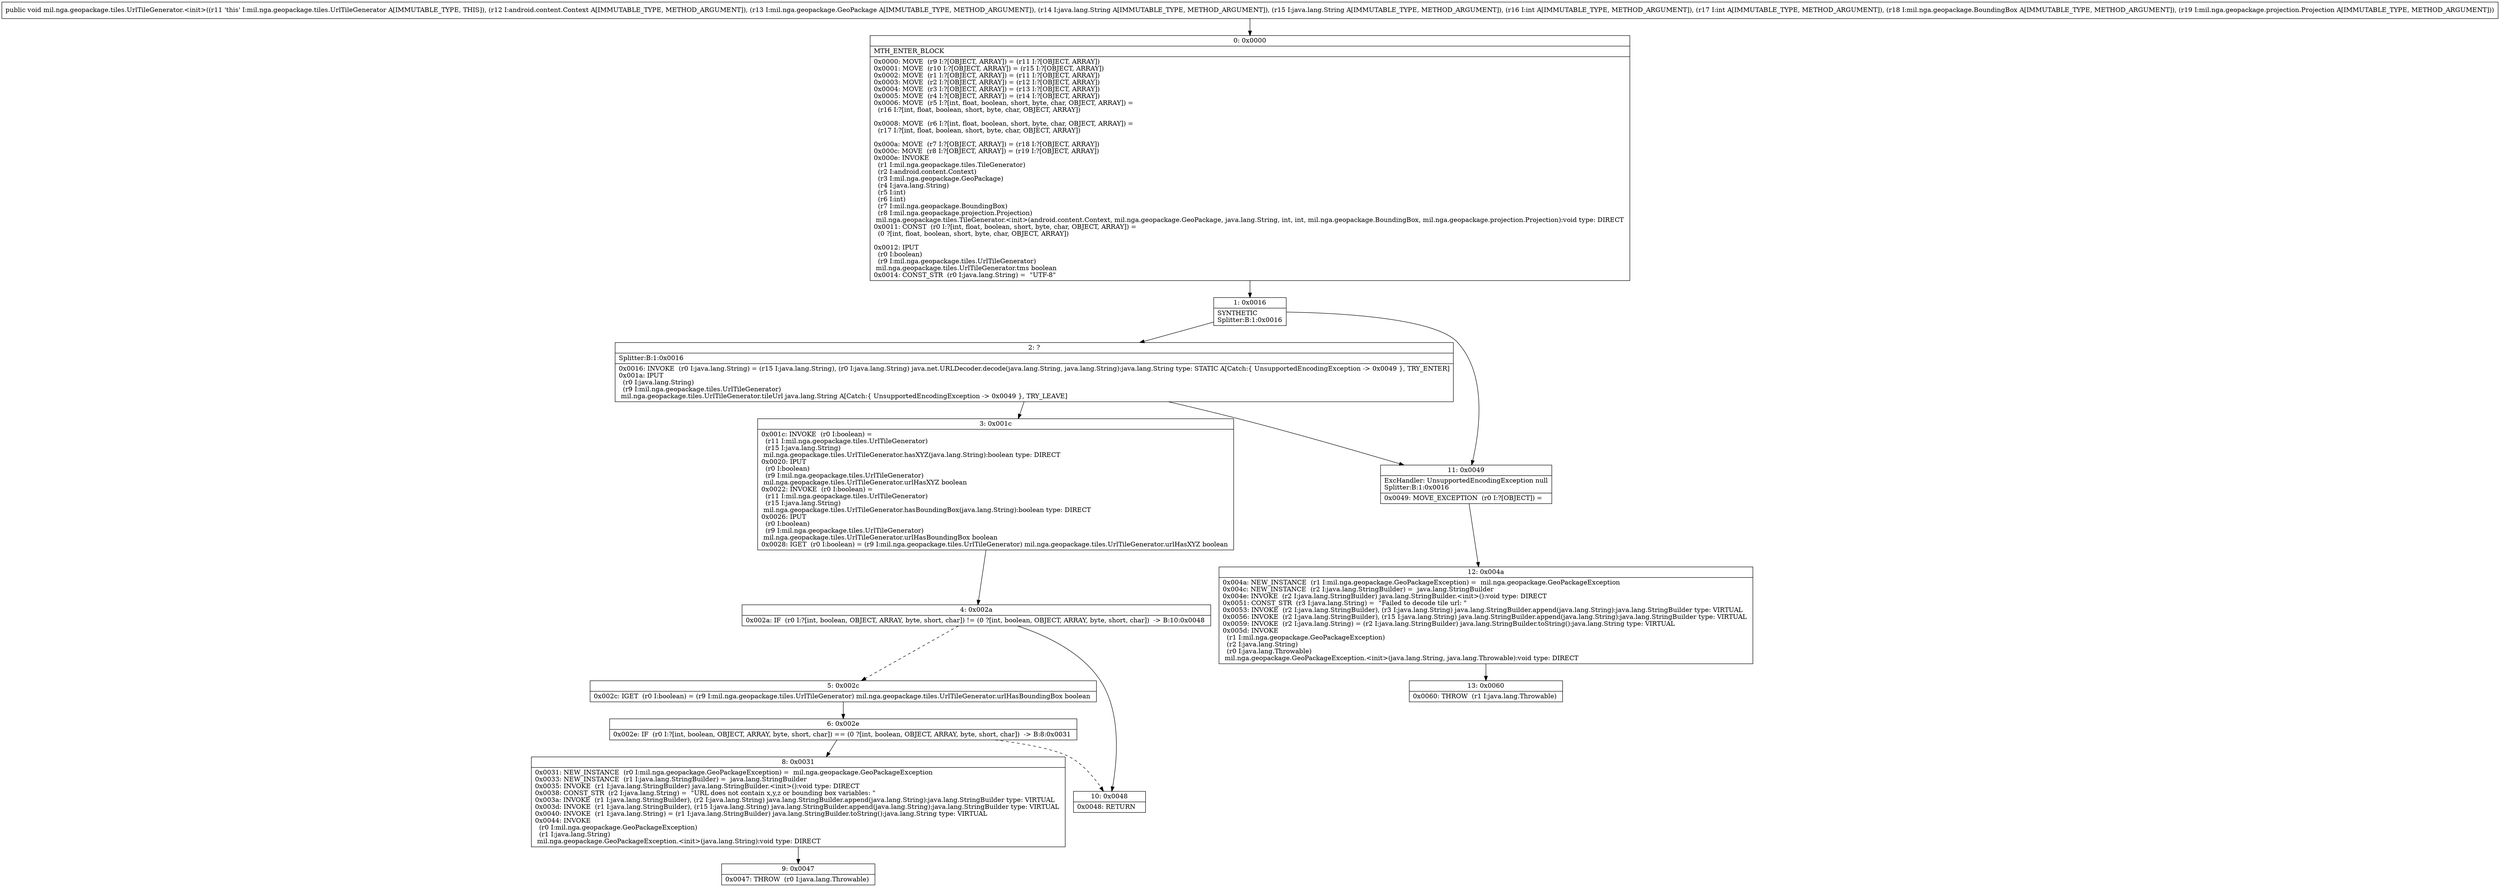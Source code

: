 digraph "CFG formil.nga.geopackage.tiles.UrlTileGenerator.\<init\>(Landroid\/content\/Context;Lmil\/nga\/geopackage\/GeoPackage;Ljava\/lang\/String;Ljava\/lang\/String;IILmil\/nga\/geopackage\/BoundingBox;Lmil\/nga\/geopackage\/projection\/Projection;)V" {
Node_0 [shape=record,label="{0\:\ 0x0000|MTH_ENTER_BLOCK\l|0x0000: MOVE  (r9 I:?[OBJECT, ARRAY]) = (r11 I:?[OBJECT, ARRAY]) \l0x0001: MOVE  (r10 I:?[OBJECT, ARRAY]) = (r15 I:?[OBJECT, ARRAY]) \l0x0002: MOVE  (r1 I:?[OBJECT, ARRAY]) = (r11 I:?[OBJECT, ARRAY]) \l0x0003: MOVE  (r2 I:?[OBJECT, ARRAY]) = (r12 I:?[OBJECT, ARRAY]) \l0x0004: MOVE  (r3 I:?[OBJECT, ARRAY]) = (r13 I:?[OBJECT, ARRAY]) \l0x0005: MOVE  (r4 I:?[OBJECT, ARRAY]) = (r14 I:?[OBJECT, ARRAY]) \l0x0006: MOVE  (r5 I:?[int, float, boolean, short, byte, char, OBJECT, ARRAY]) = \l  (r16 I:?[int, float, boolean, short, byte, char, OBJECT, ARRAY])\l \l0x0008: MOVE  (r6 I:?[int, float, boolean, short, byte, char, OBJECT, ARRAY]) = \l  (r17 I:?[int, float, boolean, short, byte, char, OBJECT, ARRAY])\l \l0x000a: MOVE  (r7 I:?[OBJECT, ARRAY]) = (r18 I:?[OBJECT, ARRAY]) \l0x000c: MOVE  (r8 I:?[OBJECT, ARRAY]) = (r19 I:?[OBJECT, ARRAY]) \l0x000e: INVOKE  \l  (r1 I:mil.nga.geopackage.tiles.TileGenerator)\l  (r2 I:android.content.Context)\l  (r3 I:mil.nga.geopackage.GeoPackage)\l  (r4 I:java.lang.String)\l  (r5 I:int)\l  (r6 I:int)\l  (r7 I:mil.nga.geopackage.BoundingBox)\l  (r8 I:mil.nga.geopackage.projection.Projection)\l mil.nga.geopackage.tiles.TileGenerator.\<init\>(android.content.Context, mil.nga.geopackage.GeoPackage, java.lang.String, int, int, mil.nga.geopackage.BoundingBox, mil.nga.geopackage.projection.Projection):void type: DIRECT \l0x0011: CONST  (r0 I:?[int, float, boolean, short, byte, char, OBJECT, ARRAY]) = \l  (0 ?[int, float, boolean, short, byte, char, OBJECT, ARRAY])\l \l0x0012: IPUT  \l  (r0 I:boolean)\l  (r9 I:mil.nga.geopackage.tiles.UrlTileGenerator)\l mil.nga.geopackage.tiles.UrlTileGenerator.tms boolean \l0x0014: CONST_STR  (r0 I:java.lang.String) =  \"UTF\-8\" \l}"];
Node_1 [shape=record,label="{1\:\ 0x0016|SYNTHETIC\lSplitter:B:1:0x0016\l}"];
Node_2 [shape=record,label="{2\:\ ?|Splitter:B:1:0x0016\l|0x0016: INVOKE  (r0 I:java.lang.String) = (r15 I:java.lang.String), (r0 I:java.lang.String) java.net.URLDecoder.decode(java.lang.String, java.lang.String):java.lang.String type: STATIC A[Catch:\{ UnsupportedEncodingException \-\> 0x0049 \}, TRY_ENTER]\l0x001a: IPUT  \l  (r0 I:java.lang.String)\l  (r9 I:mil.nga.geopackage.tiles.UrlTileGenerator)\l mil.nga.geopackage.tiles.UrlTileGenerator.tileUrl java.lang.String A[Catch:\{ UnsupportedEncodingException \-\> 0x0049 \}, TRY_LEAVE]\l}"];
Node_3 [shape=record,label="{3\:\ 0x001c|0x001c: INVOKE  (r0 I:boolean) = \l  (r11 I:mil.nga.geopackage.tiles.UrlTileGenerator)\l  (r15 I:java.lang.String)\l mil.nga.geopackage.tiles.UrlTileGenerator.hasXYZ(java.lang.String):boolean type: DIRECT \l0x0020: IPUT  \l  (r0 I:boolean)\l  (r9 I:mil.nga.geopackage.tiles.UrlTileGenerator)\l mil.nga.geopackage.tiles.UrlTileGenerator.urlHasXYZ boolean \l0x0022: INVOKE  (r0 I:boolean) = \l  (r11 I:mil.nga.geopackage.tiles.UrlTileGenerator)\l  (r15 I:java.lang.String)\l mil.nga.geopackage.tiles.UrlTileGenerator.hasBoundingBox(java.lang.String):boolean type: DIRECT \l0x0026: IPUT  \l  (r0 I:boolean)\l  (r9 I:mil.nga.geopackage.tiles.UrlTileGenerator)\l mil.nga.geopackage.tiles.UrlTileGenerator.urlHasBoundingBox boolean \l0x0028: IGET  (r0 I:boolean) = (r9 I:mil.nga.geopackage.tiles.UrlTileGenerator) mil.nga.geopackage.tiles.UrlTileGenerator.urlHasXYZ boolean \l}"];
Node_4 [shape=record,label="{4\:\ 0x002a|0x002a: IF  (r0 I:?[int, boolean, OBJECT, ARRAY, byte, short, char]) != (0 ?[int, boolean, OBJECT, ARRAY, byte, short, char])  \-\> B:10:0x0048 \l}"];
Node_5 [shape=record,label="{5\:\ 0x002c|0x002c: IGET  (r0 I:boolean) = (r9 I:mil.nga.geopackage.tiles.UrlTileGenerator) mil.nga.geopackage.tiles.UrlTileGenerator.urlHasBoundingBox boolean \l}"];
Node_6 [shape=record,label="{6\:\ 0x002e|0x002e: IF  (r0 I:?[int, boolean, OBJECT, ARRAY, byte, short, char]) == (0 ?[int, boolean, OBJECT, ARRAY, byte, short, char])  \-\> B:8:0x0031 \l}"];
Node_8 [shape=record,label="{8\:\ 0x0031|0x0031: NEW_INSTANCE  (r0 I:mil.nga.geopackage.GeoPackageException) =  mil.nga.geopackage.GeoPackageException \l0x0033: NEW_INSTANCE  (r1 I:java.lang.StringBuilder) =  java.lang.StringBuilder \l0x0035: INVOKE  (r1 I:java.lang.StringBuilder) java.lang.StringBuilder.\<init\>():void type: DIRECT \l0x0038: CONST_STR  (r2 I:java.lang.String) =  \"URL does not contain x,y,z or bounding box variables: \" \l0x003a: INVOKE  (r1 I:java.lang.StringBuilder), (r2 I:java.lang.String) java.lang.StringBuilder.append(java.lang.String):java.lang.StringBuilder type: VIRTUAL \l0x003d: INVOKE  (r1 I:java.lang.StringBuilder), (r15 I:java.lang.String) java.lang.StringBuilder.append(java.lang.String):java.lang.StringBuilder type: VIRTUAL \l0x0040: INVOKE  (r1 I:java.lang.String) = (r1 I:java.lang.StringBuilder) java.lang.StringBuilder.toString():java.lang.String type: VIRTUAL \l0x0044: INVOKE  \l  (r0 I:mil.nga.geopackage.GeoPackageException)\l  (r1 I:java.lang.String)\l mil.nga.geopackage.GeoPackageException.\<init\>(java.lang.String):void type: DIRECT \l}"];
Node_9 [shape=record,label="{9\:\ 0x0047|0x0047: THROW  (r0 I:java.lang.Throwable) \l}"];
Node_10 [shape=record,label="{10\:\ 0x0048|0x0048: RETURN   \l}"];
Node_11 [shape=record,label="{11\:\ 0x0049|ExcHandler: UnsupportedEncodingException null\lSplitter:B:1:0x0016\l|0x0049: MOVE_EXCEPTION  (r0 I:?[OBJECT]) =  \l}"];
Node_12 [shape=record,label="{12\:\ 0x004a|0x004a: NEW_INSTANCE  (r1 I:mil.nga.geopackage.GeoPackageException) =  mil.nga.geopackage.GeoPackageException \l0x004c: NEW_INSTANCE  (r2 I:java.lang.StringBuilder) =  java.lang.StringBuilder \l0x004e: INVOKE  (r2 I:java.lang.StringBuilder) java.lang.StringBuilder.\<init\>():void type: DIRECT \l0x0051: CONST_STR  (r3 I:java.lang.String) =  \"Failed to decode tile url: \" \l0x0053: INVOKE  (r2 I:java.lang.StringBuilder), (r3 I:java.lang.String) java.lang.StringBuilder.append(java.lang.String):java.lang.StringBuilder type: VIRTUAL \l0x0056: INVOKE  (r2 I:java.lang.StringBuilder), (r15 I:java.lang.String) java.lang.StringBuilder.append(java.lang.String):java.lang.StringBuilder type: VIRTUAL \l0x0059: INVOKE  (r2 I:java.lang.String) = (r2 I:java.lang.StringBuilder) java.lang.StringBuilder.toString():java.lang.String type: VIRTUAL \l0x005d: INVOKE  \l  (r1 I:mil.nga.geopackage.GeoPackageException)\l  (r2 I:java.lang.String)\l  (r0 I:java.lang.Throwable)\l mil.nga.geopackage.GeoPackageException.\<init\>(java.lang.String, java.lang.Throwable):void type: DIRECT \l}"];
Node_13 [shape=record,label="{13\:\ 0x0060|0x0060: THROW  (r1 I:java.lang.Throwable) \l}"];
MethodNode[shape=record,label="{public void mil.nga.geopackage.tiles.UrlTileGenerator.\<init\>((r11 'this' I:mil.nga.geopackage.tiles.UrlTileGenerator A[IMMUTABLE_TYPE, THIS]), (r12 I:android.content.Context A[IMMUTABLE_TYPE, METHOD_ARGUMENT]), (r13 I:mil.nga.geopackage.GeoPackage A[IMMUTABLE_TYPE, METHOD_ARGUMENT]), (r14 I:java.lang.String A[IMMUTABLE_TYPE, METHOD_ARGUMENT]), (r15 I:java.lang.String A[IMMUTABLE_TYPE, METHOD_ARGUMENT]), (r16 I:int A[IMMUTABLE_TYPE, METHOD_ARGUMENT]), (r17 I:int A[IMMUTABLE_TYPE, METHOD_ARGUMENT]), (r18 I:mil.nga.geopackage.BoundingBox A[IMMUTABLE_TYPE, METHOD_ARGUMENT]), (r19 I:mil.nga.geopackage.projection.Projection A[IMMUTABLE_TYPE, METHOD_ARGUMENT])) }"];
MethodNode -> Node_0;
Node_0 -> Node_1;
Node_1 -> Node_2;
Node_1 -> Node_11;
Node_2 -> Node_3;
Node_2 -> Node_11;
Node_3 -> Node_4;
Node_4 -> Node_5[style=dashed];
Node_4 -> Node_10;
Node_5 -> Node_6;
Node_6 -> Node_8;
Node_6 -> Node_10[style=dashed];
Node_8 -> Node_9;
Node_11 -> Node_12;
Node_12 -> Node_13;
}

